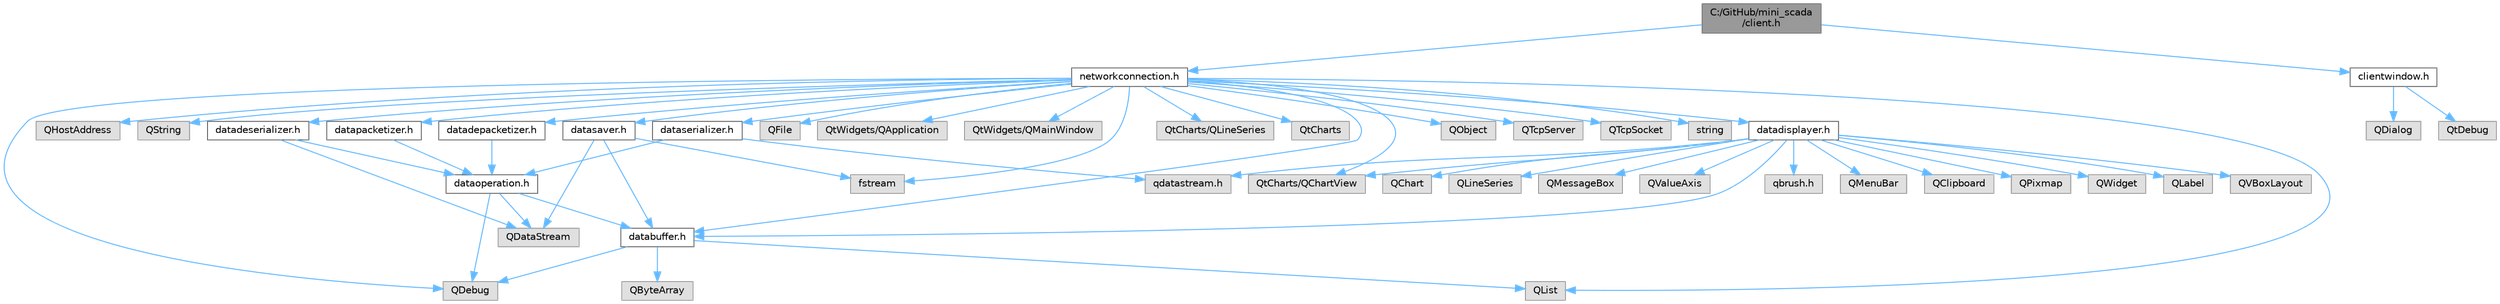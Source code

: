 digraph "C:/GitHub/mini_scada/client.h"
{
 // LATEX_PDF_SIZE
  bgcolor="transparent";
  edge [fontname=Helvetica,fontsize=10,labelfontname=Helvetica,labelfontsize=10];
  node [fontname=Helvetica,fontsize=10,shape=box,height=0.2,width=0.4];
  Node1 [id="Node000001",label="C:/GitHub/mini_scada\l/client.h",height=0.2,width=0.4,color="gray40", fillcolor="grey60", style="filled", fontcolor="black",tooltip=" "];
  Node1 -> Node2 [id="edge1_Node000001_Node000002",color="steelblue1",style="solid",tooltip=" "];
  Node2 [id="Node000002",label="networkconnection.h",height=0.2,width=0.4,color="grey40", fillcolor="white", style="filled",URL="$networkconnection_8h.html",tooltip=" "];
  Node2 -> Node3 [id="edge2_Node000002_Node000003",color="steelblue1",style="solid",tooltip=" "];
  Node3 [id="Node000003",label="QObject",height=0.2,width=0.4,color="grey60", fillcolor="#E0E0E0", style="filled",tooltip=" "];
  Node2 -> Node4 [id="edge3_Node000002_Node000004",color="steelblue1",style="solid",tooltip=" "];
  Node4 [id="Node000004",label="QTcpServer",height=0.2,width=0.4,color="grey60", fillcolor="#E0E0E0", style="filled",tooltip=" "];
  Node2 -> Node5 [id="edge4_Node000002_Node000005",color="steelblue1",style="solid",tooltip=" "];
  Node5 [id="Node000005",label="QTcpSocket",height=0.2,width=0.4,color="grey60", fillcolor="#E0E0E0", style="filled",tooltip=" "];
  Node2 -> Node6 [id="edge5_Node000002_Node000006",color="steelblue1",style="solid",tooltip=" "];
  Node6 [id="Node000006",label="string",height=0.2,width=0.4,color="grey60", fillcolor="#E0E0E0", style="filled",tooltip=" "];
  Node2 -> Node7 [id="edge6_Node000002_Node000007",color="steelblue1",style="solid",tooltip=" "];
  Node7 [id="Node000007",label="databuffer.h",height=0.2,width=0.4,color="grey40", fillcolor="white", style="filled",URL="$databuffer_8h.html",tooltip=" "];
  Node7 -> Node8 [id="edge7_Node000007_Node000008",color="steelblue1",style="solid",tooltip=" "];
  Node8 [id="Node000008",label="QByteArray",height=0.2,width=0.4,color="grey60", fillcolor="#E0E0E0", style="filled",tooltip=" "];
  Node7 -> Node9 [id="edge8_Node000007_Node000009",color="steelblue1",style="solid",tooltip=" "];
  Node9 [id="Node000009",label="QList",height=0.2,width=0.4,color="grey60", fillcolor="#E0E0E0", style="filled",tooltip=" "];
  Node7 -> Node10 [id="edge9_Node000007_Node000010",color="steelblue1",style="solid",tooltip=" "];
  Node10 [id="Node000010",label="QDebug",height=0.2,width=0.4,color="grey60", fillcolor="#E0E0E0", style="filled",tooltip=" "];
  Node2 -> Node10 [id="edge10_Node000002_Node000010",color="steelblue1",style="solid",tooltip=" "];
  Node2 -> Node9 [id="edge11_Node000002_Node000009",color="steelblue1",style="solid",tooltip=" "];
  Node2 -> Node11 [id="edge12_Node000002_Node000011",color="steelblue1",style="solid",tooltip=" "];
  Node11 [id="Node000011",label="QHostAddress",height=0.2,width=0.4,color="grey60", fillcolor="#E0E0E0", style="filled",tooltip=" "];
  Node2 -> Node12 [id="edge13_Node000002_Node000012",color="steelblue1",style="solid",tooltip=" "];
  Node12 [id="Node000012",label="QString",height=0.2,width=0.4,color="grey60", fillcolor="#E0E0E0", style="filled",tooltip=" "];
  Node2 -> Node13 [id="edge14_Node000002_Node000013",color="steelblue1",style="solid",tooltip=" "];
  Node13 [id="Node000013",label="dataserializer.h",height=0.2,width=0.4,color="grey40", fillcolor="white", style="filled",URL="$dataserializer_8h.html",tooltip=" "];
  Node13 -> Node14 [id="edge15_Node000013_Node000014",color="steelblue1",style="solid",tooltip=" "];
  Node14 [id="Node000014",label="dataoperation.h",height=0.2,width=0.4,color="grey40", fillcolor="white", style="filled",URL="$dataoperation_8h.html",tooltip=" "];
  Node14 -> Node7 [id="edge16_Node000014_Node000007",color="steelblue1",style="solid",tooltip=" "];
  Node14 -> Node15 [id="edge17_Node000014_Node000015",color="steelblue1",style="solid",tooltip=" "];
  Node15 [id="Node000015",label="QDataStream",height=0.2,width=0.4,color="grey60", fillcolor="#E0E0E0", style="filled",tooltip=" "];
  Node14 -> Node10 [id="edge18_Node000014_Node000010",color="steelblue1",style="solid",tooltip=" "];
  Node13 -> Node16 [id="edge19_Node000013_Node000016",color="steelblue1",style="solid",tooltip=" "];
  Node16 [id="Node000016",label="qdatastream.h",height=0.2,width=0.4,color="grey60", fillcolor="#E0E0E0", style="filled",tooltip=" "];
  Node2 -> Node17 [id="edge20_Node000002_Node000017",color="steelblue1",style="solid",tooltip=" "];
  Node17 [id="Node000017",label="datadeserializer.h",height=0.2,width=0.4,color="grey40", fillcolor="white", style="filled",URL="$datadeserializer_8h.html",tooltip=" "];
  Node17 -> Node14 [id="edge21_Node000017_Node000014",color="steelblue1",style="solid",tooltip=" "];
  Node17 -> Node15 [id="edge22_Node000017_Node000015",color="steelblue1",style="solid",tooltip=" "];
  Node2 -> Node18 [id="edge23_Node000002_Node000018",color="steelblue1",style="solid",tooltip=" "];
  Node18 [id="Node000018",label="datapacketizer.h",height=0.2,width=0.4,color="grey40", fillcolor="white", style="filled",URL="$datapacketizer_8h.html",tooltip=" "];
  Node18 -> Node14 [id="edge24_Node000018_Node000014",color="steelblue1",style="solid",tooltip=" "];
  Node2 -> Node19 [id="edge25_Node000002_Node000019",color="steelblue1",style="solid",tooltip=" "];
  Node19 [id="Node000019",label="datadepacketizer.h",height=0.2,width=0.4,color="grey40", fillcolor="white", style="filled",URL="$datadepacketizer_8h.html",tooltip=" "];
  Node19 -> Node14 [id="edge26_Node000019_Node000014",color="steelblue1",style="solid",tooltip=" "];
  Node2 -> Node20 [id="edge27_Node000002_Node000020",color="steelblue1",style="solid",tooltip=" "];
  Node20 [id="Node000020",label="fstream",height=0.2,width=0.4,color="grey60", fillcolor="#E0E0E0", style="filled",tooltip=" "];
  Node2 -> Node21 [id="edge28_Node000002_Node000021",color="steelblue1",style="solid",tooltip=" "];
  Node21 [id="Node000021",label="QFile",height=0.2,width=0.4,color="grey60", fillcolor="#E0E0E0", style="filled",tooltip=" "];
  Node2 -> Node22 [id="edge29_Node000002_Node000022",color="steelblue1",style="solid",tooltip=" "];
  Node22 [id="Node000022",label="QtWidgets/QApplication",height=0.2,width=0.4,color="grey60", fillcolor="#E0E0E0", style="filled",tooltip=" "];
  Node2 -> Node23 [id="edge30_Node000002_Node000023",color="steelblue1",style="solid",tooltip=" "];
  Node23 [id="Node000023",label="QtWidgets/QMainWindow",height=0.2,width=0.4,color="grey60", fillcolor="#E0E0E0", style="filled",tooltip=" "];
  Node2 -> Node24 [id="edge31_Node000002_Node000024",color="steelblue1",style="solid",tooltip=" "];
  Node24 [id="Node000024",label="QtCharts/QChartView",height=0.2,width=0.4,color="grey60", fillcolor="#E0E0E0", style="filled",tooltip=" "];
  Node2 -> Node25 [id="edge32_Node000002_Node000025",color="steelblue1",style="solid",tooltip=" "];
  Node25 [id="Node000025",label="QtCharts/QLineSeries",height=0.2,width=0.4,color="grey60", fillcolor="#E0E0E0", style="filled",tooltip=" "];
  Node2 -> Node26 [id="edge33_Node000002_Node000026",color="steelblue1",style="solid",tooltip=" "];
  Node26 [id="Node000026",label="QtCharts",height=0.2,width=0.4,color="grey60", fillcolor="#E0E0E0", style="filled",tooltip=" "];
  Node2 -> Node27 [id="edge34_Node000002_Node000027",color="steelblue1",style="solid",tooltip=" "];
  Node27 [id="Node000027",label="datasaver.h",height=0.2,width=0.4,color="grey40", fillcolor="white", style="filled",URL="$datasaver_8h.html",tooltip=" "];
  Node27 -> Node7 [id="edge35_Node000027_Node000007",color="steelblue1",style="solid",tooltip=" "];
  Node27 -> Node20 [id="edge36_Node000027_Node000020",color="steelblue1",style="solid",tooltip=" "];
  Node27 -> Node15 [id="edge37_Node000027_Node000015",color="steelblue1",style="solid",tooltip=" "];
  Node2 -> Node28 [id="edge38_Node000002_Node000028",color="steelblue1",style="solid",tooltip=" "];
  Node28 [id="Node000028",label="datadisplayer.h",height=0.2,width=0.4,color="grey40", fillcolor="white", style="filled",URL="$datadisplayer_8h.html",tooltip=" "];
  Node28 -> Node29 [id="edge39_Node000028_Node000029",color="steelblue1",style="solid",tooltip=" "];
  Node29 [id="Node000029",label="QWidget",height=0.2,width=0.4,color="grey60", fillcolor="#E0E0E0", style="filled",tooltip=" "];
  Node28 -> Node7 [id="edge40_Node000028_Node000007",color="steelblue1",style="solid",tooltip=" "];
  Node28 -> Node16 [id="edge41_Node000028_Node000016",color="steelblue1",style="solid",tooltip=" "];
  Node28 -> Node30 [id="edge42_Node000028_Node000030",color="steelblue1",style="solid",tooltip=" "];
  Node30 [id="Node000030",label="QLabel",height=0.2,width=0.4,color="grey60", fillcolor="#E0E0E0", style="filled",tooltip=" "];
  Node28 -> Node31 [id="edge43_Node000028_Node000031",color="steelblue1",style="solid",tooltip=" "];
  Node31 [id="Node000031",label="QVBoxLayout",height=0.2,width=0.4,color="grey60", fillcolor="#E0E0E0", style="filled",tooltip=" "];
  Node28 -> Node32 [id="edge44_Node000028_Node000032",color="steelblue1",style="solid",tooltip=" "];
  Node32 [id="Node000032",label="QChart",height=0.2,width=0.4,color="grey60", fillcolor="#E0E0E0", style="filled",tooltip=" "];
  Node28 -> Node33 [id="edge45_Node000028_Node000033",color="steelblue1",style="solid",tooltip=" "];
  Node33 [id="Node000033",label="QLineSeries",height=0.2,width=0.4,color="grey60", fillcolor="#E0E0E0", style="filled",tooltip=" "];
  Node28 -> Node24 [id="edge46_Node000028_Node000024",color="steelblue1",style="solid",tooltip=" "];
  Node28 -> Node34 [id="edge47_Node000028_Node000034",color="steelblue1",style="solid",tooltip=" "];
  Node34 [id="Node000034",label="QMessageBox",height=0.2,width=0.4,color="grey60", fillcolor="#E0E0E0", style="filled",tooltip=" "];
  Node28 -> Node35 [id="edge48_Node000028_Node000035",color="steelblue1",style="solid",tooltip=" "];
  Node35 [id="Node000035",label="QValueAxis",height=0.2,width=0.4,color="grey60", fillcolor="#E0E0E0", style="filled",tooltip=" "];
  Node28 -> Node36 [id="edge49_Node000028_Node000036",color="steelblue1",style="solid",tooltip=" "];
  Node36 [id="Node000036",label="qbrush.h",height=0.2,width=0.4,color="grey60", fillcolor="#E0E0E0", style="filled",tooltip=" "];
  Node28 -> Node37 [id="edge50_Node000028_Node000037",color="steelblue1",style="solid",tooltip=" "];
  Node37 [id="Node000037",label="QMenuBar",height=0.2,width=0.4,color="grey60", fillcolor="#E0E0E0", style="filled",tooltip=" "];
  Node28 -> Node38 [id="edge51_Node000028_Node000038",color="steelblue1",style="solid",tooltip=" "];
  Node38 [id="Node000038",label="QClipboard",height=0.2,width=0.4,color="grey60", fillcolor="#E0E0E0", style="filled",tooltip=" "];
  Node28 -> Node39 [id="edge52_Node000028_Node000039",color="steelblue1",style="solid",tooltip=" "];
  Node39 [id="Node000039",label="QPixmap",height=0.2,width=0.4,color="grey60", fillcolor="#E0E0E0", style="filled",tooltip=" "];
  Node1 -> Node40 [id="edge53_Node000001_Node000040",color="steelblue1",style="solid",tooltip=" "];
  Node40 [id="Node000040",label="clientwindow.h",height=0.2,width=0.4,color="grey40", fillcolor="white", style="filled",URL="$clientwindow_8h.html",tooltip=" "];
  Node40 -> Node41 [id="edge54_Node000040_Node000041",color="steelblue1",style="solid",tooltip=" "];
  Node41 [id="Node000041",label="QDialog",height=0.2,width=0.4,color="grey60", fillcolor="#E0E0E0", style="filled",tooltip=" "];
  Node40 -> Node42 [id="edge55_Node000040_Node000042",color="steelblue1",style="solid",tooltip=" "];
  Node42 [id="Node000042",label="QtDebug",height=0.2,width=0.4,color="grey60", fillcolor="#E0E0E0", style="filled",tooltip=" "];
}
